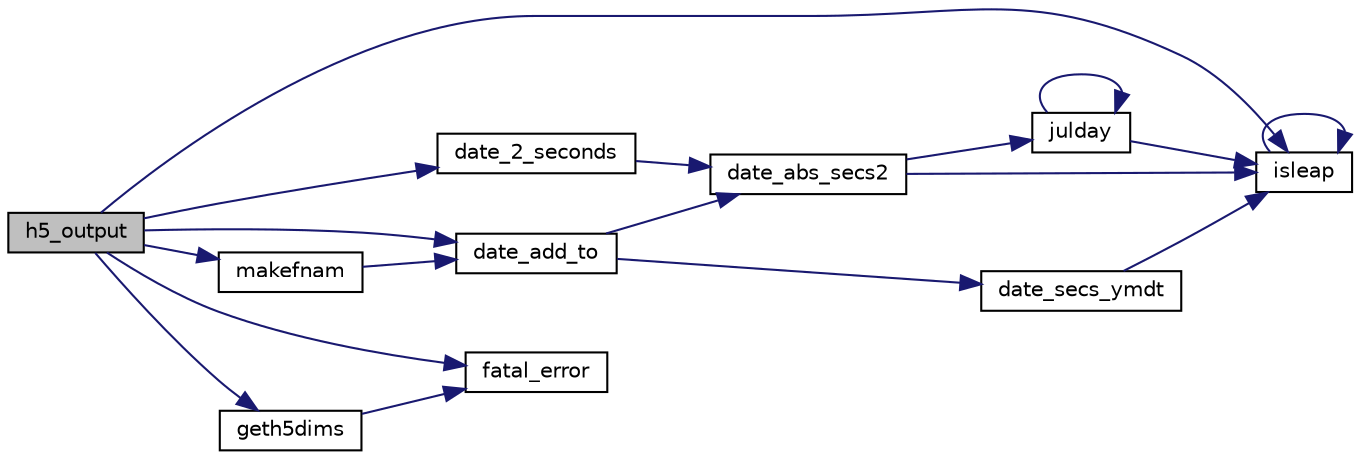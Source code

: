 digraph "h5_output"
{
 // LATEX_PDF_SIZE
  edge [fontname="Helvetica",fontsize="10",labelfontname="Helvetica",labelfontsize="10"];
  node [fontname="Helvetica",fontsize="10",shape=record];
  rankdir="LR";
  Node1 [label="h5_output",height=0.2,width=0.4,color="black", fillcolor="grey75", style="filled", fontcolor="black",tooltip=" "];
  Node1 -> Node2 [color="midnightblue",fontsize="10",style="solid",fontname="Helvetica"];
  Node2 [label="date_2_seconds",height=0.2,width=0.4,color="black", fillcolor="white", style="filled",URL="$dateutils_8f90.html#a5f9be0094541c4d3ba8275a70f89db9d",tooltip=" "];
  Node2 -> Node3 [color="midnightblue",fontsize="10",style="solid",fontname="Helvetica"];
  Node3 [label="date_abs_secs2",height=0.2,width=0.4,color="black", fillcolor="white", style="filled",URL="$dateutils_8f90.html#a56423cc8c95e08c48faaadf0ae9a2100",tooltip=" "];
  Node3 -> Node4 [color="midnightblue",fontsize="10",style="solid",fontname="Helvetica"];
  Node4 [label="isleap",height=0.2,width=0.4,color="black", fillcolor="white", style="filled",URL="$dateutils_8f90.html#acbfdb1c78beb593447108203011b380c",tooltip=" "];
  Node4 -> Node4 [color="midnightblue",fontsize="10",style="solid",fontname="Helvetica"];
  Node3 -> Node5 [color="midnightblue",fontsize="10",style="solid",fontname="Helvetica"];
  Node5 [label="julday",height=0.2,width=0.4,color="black", fillcolor="white", style="filled",URL="$dateutils_8f90.html#ab4306c1f20ef02cf582fb1050fa0c5d9",tooltip=" "];
  Node5 -> Node4 [color="midnightblue",fontsize="10",style="solid",fontname="Helvetica"];
  Node5 -> Node5 [color="midnightblue",fontsize="10",style="solid",fontname="Helvetica"];
  Node1 -> Node6 [color="midnightblue",fontsize="10",style="solid",fontname="Helvetica"];
  Node6 [label="date_add_to",height=0.2,width=0.4,color="black", fillcolor="white", style="filled",URL="$dateutils_8f90.html#a14143487767c309bad9fe0bef4365fda",tooltip=" "];
  Node6 -> Node3 [color="midnightblue",fontsize="10",style="solid",fontname="Helvetica"];
  Node6 -> Node7 [color="midnightblue",fontsize="10",style="solid",fontname="Helvetica"];
  Node7 [label="date_secs_ymdt",height=0.2,width=0.4,color="black", fillcolor="white", style="filled",URL="$dateutils_8f90.html#abd0aaee09a0949cfef32003dae34f41d",tooltip=" "];
  Node7 -> Node4 [color="midnightblue",fontsize="10",style="solid",fontname="Helvetica"];
  Node1 -> Node8 [color="midnightblue",fontsize="10",style="solid",fontname="Helvetica"];
  Node8 [label="fatal_error",height=0.2,width=0.4,color="black", fillcolor="white", style="filled",URL="$fatal__error_8_f90.html#a2a2bff228716ab48a81c795b348d1665",tooltip=" "];
  Node1 -> Node9 [color="midnightblue",fontsize="10",style="solid",fontname="Helvetica"];
  Node9 [label="geth5dims",height=0.2,width=0.4,color="black", fillcolor="white", style="filled",URL="$h5__output_8_f90.html#ad794a6442a5767c451a6c3949a6734ff",tooltip=" "];
  Node9 -> Node8 [color="midnightblue",fontsize="10",style="solid",fontname="Helvetica"];
  Node1 -> Node4 [color="midnightblue",fontsize="10",style="solid",fontname="Helvetica"];
  Node1 -> Node10 [color="midnightblue",fontsize="10",style="solid",fontname="Helvetica"];
  Node10 [label="makefnam",height=0.2,width=0.4,color="black", fillcolor="white", style="filled",URL="$utils__f_8f90.html#a8918adb41c1a9ae40d85373da53742db",tooltip=" "];
  Node10 -> Node6 [color="midnightblue",fontsize="10",style="solid",fontname="Helvetica"];
}
